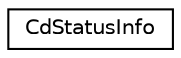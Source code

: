 digraph "类继承关系图"
{
  edge [fontname="Helvetica",fontsize="10",labelfontname="Helvetica",labelfontsize="10"];
  node [fontname="Helvetica",fontsize="10",shape=record];
  rankdir="LR";
  Node0 [label="CdStatusInfo",height=0.2,width=0.4,color="black", fillcolor="white", style="filled",URL="$struct_cd_status_info.html"];
}
